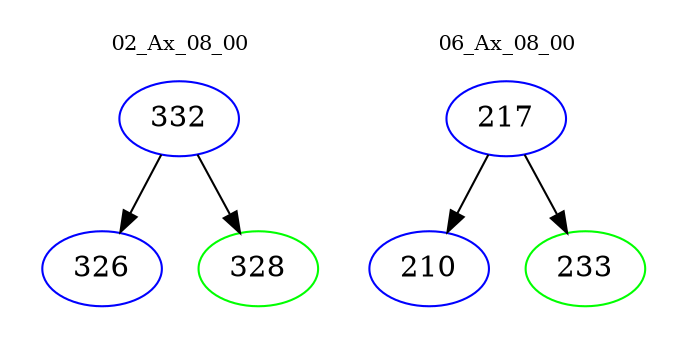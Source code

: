 digraph{
subgraph cluster_0 {
color = white
label = "02_Ax_08_00";
fontsize=10;
T0_332 [label="332", color="blue"]
T0_332 -> T0_326 [color="black"]
T0_326 [label="326", color="blue"]
T0_332 -> T0_328 [color="black"]
T0_328 [label="328", color="green"]
}
subgraph cluster_1 {
color = white
label = "06_Ax_08_00";
fontsize=10;
T1_217 [label="217", color="blue"]
T1_217 -> T1_210 [color="black"]
T1_210 [label="210", color="blue"]
T1_217 -> T1_233 [color="black"]
T1_233 [label="233", color="green"]
}
}
